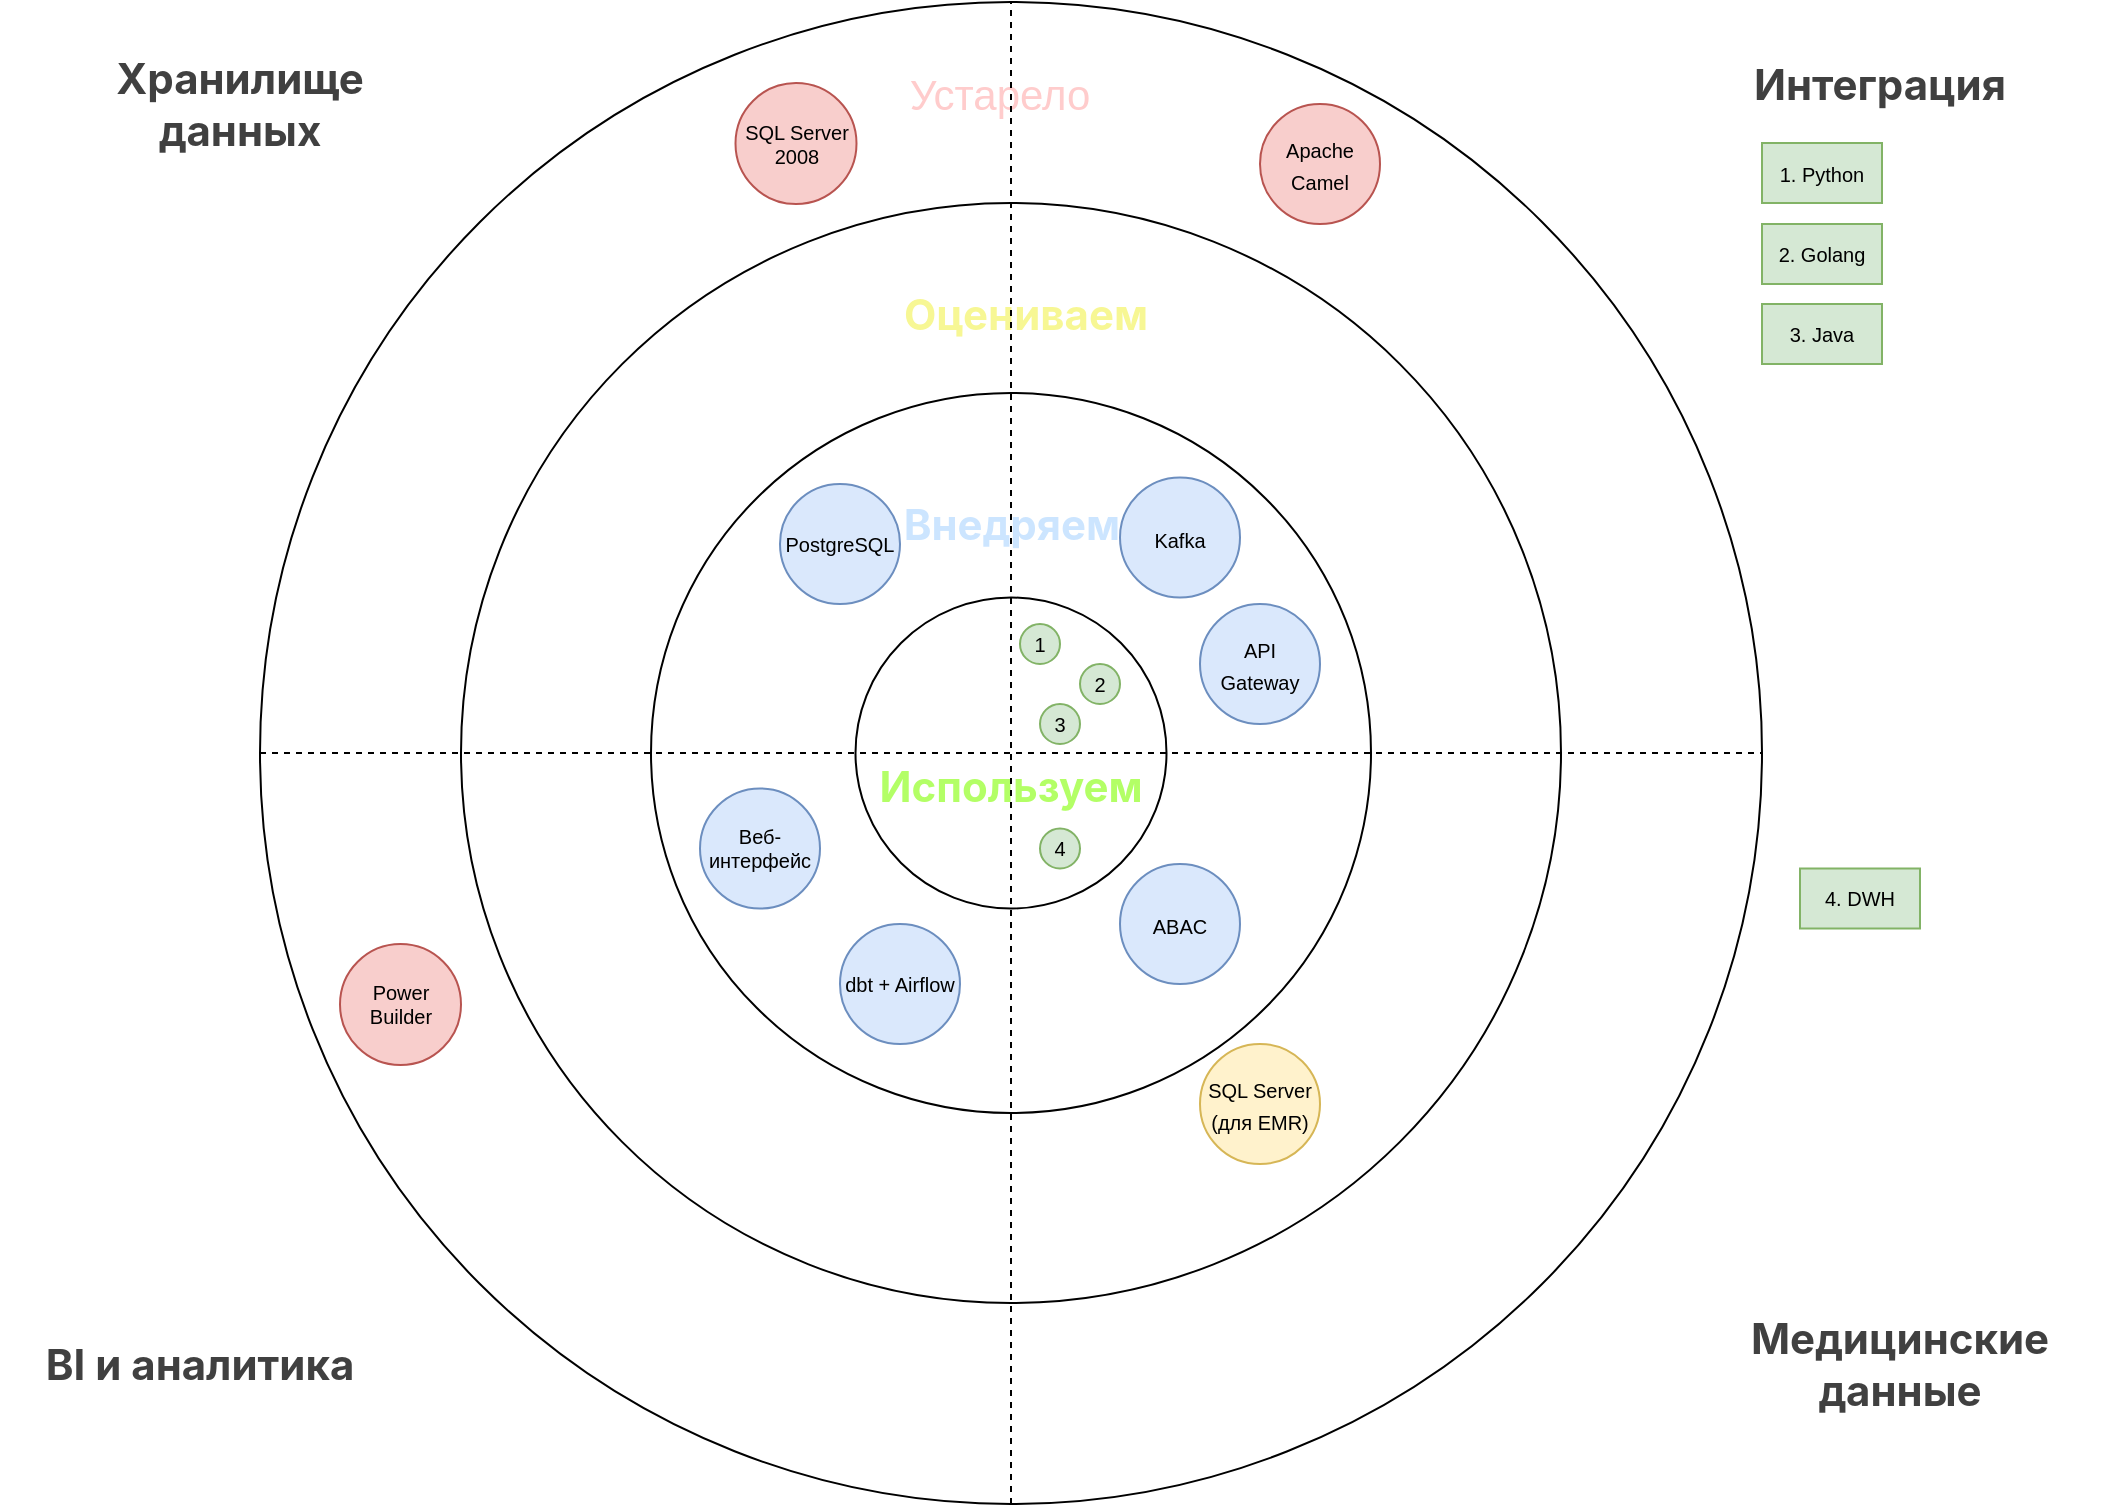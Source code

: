 <mxfile version="26.2.2">
  <diagram name="Страница 1" id="iZmvzMKgDoDC7Smftsxc">
    <mxGraphModel dx="2017" dy="-461" grid="1" gridSize="10" guides="1" tooltips="1" connect="1" arrows="1" fold="1" page="1" pageScale="1" pageWidth="827" pageHeight="1169" math="0" shadow="0">
      <root>
        <mxCell id="0" />
        <mxCell id="1" parent="0" />
        <mxCell id="FRCqEFteMWqTk38EWvlJ-1" value="" style="ellipse;whiteSpace=wrap;html=1;aspect=fixed;" parent="1" vertex="1">
          <mxGeometry x="-10" y="1169" width="751" height="751" as="geometry" />
        </mxCell>
        <mxCell id="FRCqEFteMWqTk38EWvlJ-2" value="" style="ellipse;whiteSpace=wrap;html=1;aspect=fixed;" parent="1" vertex="1">
          <mxGeometry x="90.5" y="1269.5" width="550" height="550" as="geometry" />
        </mxCell>
        <mxCell id="FRCqEFteMWqTk38EWvlJ-3" value="" style="ellipse;whiteSpace=wrap;html=1;aspect=fixed;" parent="1" vertex="1">
          <mxGeometry x="185.5" y="1364.5" width="360" height="360" as="geometry" />
        </mxCell>
        <mxCell id="FRCqEFteMWqTk38EWvlJ-4" value="" style="ellipse;whiteSpace=wrap;html=1;aspect=fixed;" parent="1" vertex="1">
          <mxGeometry x="287.75" y="1466.75" width="155.5" height="155.5" as="geometry" />
        </mxCell>
        <mxCell id="FRCqEFteMWqTk38EWvlJ-5" value="&lt;font color=&quot;#ffcccc&quot;&gt;&lt;span style=&quot;font-size: 21px;&quot;&gt;Устарело&lt;/span&gt;&lt;/font&gt;" style="text;html=1;strokeColor=none;fillColor=none;align=center;verticalAlign=middle;whiteSpace=wrap;rounded=0;fontColor=#99FF33;" parent="1" vertex="1">
          <mxGeometry x="330" y="1200" width="60" height="30" as="geometry" />
        </mxCell>
        <mxCell id="FRCqEFteMWqTk38EWvlJ-6" value="&lt;strong style=&quot;font-family: DeepSeek-CJK-patch, Inter, system-ui, -apple-system, BlinkMacSystemFont, &amp;quot;Segoe UI&amp;quot;, Roboto, &amp;quot;Noto Sans&amp;quot;, Ubuntu, Cantarell, &amp;quot;Helvetica Neue&amp;quot;, Oxygen, &amp;quot;Open Sans&amp;quot;, sans-serif; font-size: 21px; text-align: start; background-color: rgb(255, 255, 255);&quot;&gt;&lt;font color=&quot;#b3ff66&quot;&gt;Используем&lt;/font&gt;&lt;/strong&gt;" style="text;html=1;strokeColor=none;fillColor=none;align=center;verticalAlign=middle;whiteSpace=wrap;rounded=0;fontColor=#CCFF99;fontStyle=1;fontSize=41;" parent="1" vertex="1">
          <mxGeometry x="287.75" y="1530" width="154.5" height="50" as="geometry" />
        </mxCell>
        <mxCell id="FRCqEFteMWqTk38EWvlJ-7" value="&lt;strong style=&quot;font-family: DeepSeek-CJK-patch, Inter, system-ui, -apple-system, BlinkMacSystemFont, &amp;quot;Segoe UI&amp;quot;, Roboto, &amp;quot;Noto Sans&amp;quot;, Ubuntu, Cantarell, &amp;quot;Helvetica Neue&amp;quot;, Oxygen, &amp;quot;Open Sans&amp;quot;, sans-serif; text-align: start; background-color: rgb(255, 255, 255);&quot;&gt;&lt;font color=&quot;#cce5ff&quot; style=&quot;font-size: 21px;&quot;&gt;Внедряем&lt;/font&gt;&lt;/strong&gt;" style="text;html=1;strokeColor=none;fillColor=none;align=center;verticalAlign=middle;whiteSpace=wrap;rounded=0;fontSize=21;fontColor=#F7F794;" parent="1" vertex="1">
          <mxGeometry x="301" y="1410" width="130" height="40" as="geometry" />
        </mxCell>
        <mxCell id="FRCqEFteMWqTk38EWvlJ-8" value="&lt;strong style=&quot;font-family: DeepSeek-CJK-patch, Inter, system-ui, -apple-system, BlinkMacSystemFont, &amp;quot;Segoe UI&amp;quot;, Roboto, &amp;quot;Noto Sans&amp;quot;, Ubuntu, Cantarell, &amp;quot;Helvetica Neue&amp;quot;, Oxygen, &amp;quot;Open Sans&amp;quot;, sans-serif; text-align: start; background-color: rgb(255, 255, 255);&quot;&gt;&lt;font style=&quot;font-size: 21px;&quot; color=&quot;#f7f794&quot;&gt;Оцениваем&lt;/font&gt;&lt;/strong&gt;" style="text;html=1;strokeColor=none;fillColor=none;align=center;verticalAlign=middle;whiteSpace=wrap;rounded=0;fontSize=21;fontColor=#CCE5FF;" parent="1" vertex="1">
          <mxGeometry x="303.25" y="1300" width="140" height="50" as="geometry" />
        </mxCell>
        <mxCell id="FRCqEFteMWqTk38EWvlJ-9" value="" style="endArrow=none;html=1;rounded=0;fontSize=21;fontColor=#FFCCCC;entryX=0.5;entryY=0;entryDx=0;entryDy=0;exitX=0.5;exitY=1;exitDx=0;exitDy=0;strokeWidth=1;dashed=1;" parent="1" source="FRCqEFteMWqTk38EWvlJ-1" target="FRCqEFteMWqTk38EWvlJ-1" edge="1">
          <mxGeometry width="50" height="50" relative="1" as="geometry">
            <mxPoint x="390" y="1560" as="sourcePoint" />
            <mxPoint x="440" y="1510" as="targetPoint" />
          </mxGeometry>
        </mxCell>
        <mxCell id="FRCqEFteMWqTk38EWvlJ-10" value="" style="endArrow=none;html=1;rounded=0;fontSize=21;fontColor=#FFCCCC;exitX=0;exitY=0.5;exitDx=0;exitDy=0;entryX=1;entryY=0.5;entryDx=0;entryDy=0;dashed=1;" parent="1" source="FRCqEFteMWqTk38EWvlJ-1" target="FRCqEFteMWqTk38EWvlJ-1" edge="1">
          <mxGeometry width="50" height="50" relative="1" as="geometry">
            <mxPoint x="390" y="1560" as="sourcePoint" />
            <mxPoint x="440" y="1510" as="targetPoint" />
          </mxGeometry>
        </mxCell>
        <mxCell id="FRCqEFteMWqTk38EWvlJ-11" value="&lt;strong style=&quot;color: rgb(64, 64, 64); font-family: DeepSeek-CJK-patch, Inter, system-ui, -apple-system, BlinkMacSystemFont, &amp;quot;Segoe UI&amp;quot;, Roboto, &amp;quot;Noto Sans&amp;quot;, Ubuntu, Cantarell, &amp;quot;Helvetica Neue&amp;quot;, Oxygen, &amp;quot;Open Sans&amp;quot;, sans-serif; font-style: normal; font-variant-ligatures: normal; font-variant-caps: normal; letter-spacing: normal; orphans: 2; text-align: start; text-indent: 0px; text-transform: none; widows: 2; word-spacing: 0px; -webkit-text-stroke-width: 0px; background-color: rgb(255, 255, 255); text-decoration-thickness: initial; text-decoration-style: initial; text-decoration-color: initial;&quot;&gt;&lt;font style=&quot;font-size: 21px;&quot;&gt;Хранилище данных&lt;/font&gt;&lt;/strong&gt;" style="text;html=1;strokeColor=none;fillColor=none;align=center;verticalAlign=middle;whiteSpace=wrap;rounded=0;fontSize=21;fontColor=#000000;" parent="1" vertex="1">
          <mxGeometry x="-120" y="1190" width="200" height="60" as="geometry" />
        </mxCell>
        <mxCell id="FRCqEFteMWqTk38EWvlJ-12" value="&lt;strong style=&quot;color: rgb(64, 64, 64); font-family: DeepSeek-CJK-patch, Inter, system-ui, -apple-system, BlinkMacSystemFont, &amp;quot;Segoe UI&amp;quot;, Roboto, &amp;quot;Noto Sans&amp;quot;, Ubuntu, Cantarell, &amp;quot;Helvetica Neue&amp;quot;, Oxygen, &amp;quot;Open Sans&amp;quot;, sans-serif; font-style: normal; font-variant-ligatures: normal; font-variant-caps: normal; letter-spacing: normal; orphans: 2; text-align: start; text-indent: 0px; text-transform: none; widows: 2; word-spacing: 0px; -webkit-text-stroke-width: 0px; background-color: rgb(255, 255, 255); text-decoration-thickness: initial; text-decoration-style: initial; text-decoration-color: initial;&quot;&gt;&lt;font style=&quot;font-size: 21px;&quot;&gt;Интеграция&lt;/font&gt;&lt;/strong&gt;" style="text;html=1;strokeColor=none;fillColor=none;align=center;verticalAlign=middle;whiteSpace=wrap;rounded=0;fontSize=21;fontColor=#000000;" parent="1" vertex="1">
          <mxGeometry x="700" y="1180" width="200" height="60" as="geometry" />
        </mxCell>
        <mxCell id="FRCqEFteMWqTk38EWvlJ-13" value="&lt;div style=&quot;text-align: start;&quot;&gt;&lt;font face=&quot;DeepSeek-CJK-patch, Inter, system-ui, -apple-system, BlinkMacSystemFont, Segoe UI, Roboto, Noto Sans, Ubuntu, Cantarell, Helvetica Neue, Oxygen, Open Sans, sans-serif&quot; color=&quot;#404040&quot;&gt;&lt;span style=&quot;background-color: rgb(255, 255, 255);&quot;&gt;&lt;b&gt;BI и аналитика&lt;/b&gt;&lt;/span&gt;&lt;/font&gt;&lt;/div&gt;" style="text;html=1;strokeColor=none;fillColor=none;align=center;verticalAlign=middle;whiteSpace=wrap;rounded=0;fontSize=21;fontColor=#000000;" parent="1" vertex="1">
          <mxGeometry x="-140" y="1819.5" width="200" height="60" as="geometry" />
        </mxCell>
        <mxCell id="FRCqEFteMWqTk38EWvlJ-14" value="&lt;strong style=&quot;color: rgb(64, 64, 64); font-family: DeepSeek-CJK-patch, Inter, system-ui, -apple-system, BlinkMacSystemFont, &amp;quot;Segoe UI&amp;quot;, Roboto, &amp;quot;Noto Sans&amp;quot;, Ubuntu, Cantarell, &amp;quot;Helvetica Neue&amp;quot;, Oxygen, &amp;quot;Open Sans&amp;quot;, sans-serif; font-style: normal; font-variant-ligatures: normal; font-variant-caps: normal; letter-spacing: normal; orphans: 2; text-align: start; text-indent: 0px; text-transform: none; widows: 2; word-spacing: 0px; -webkit-text-stroke-width: 0px; background-color: rgb(255, 255, 255); text-decoration-thickness: initial; text-decoration-style: initial; text-decoration-color: initial;&quot;&gt;&lt;font style=&quot;font-size: 21px;&quot;&gt;Медицинские данные&lt;/font&gt;&lt;/strong&gt;" style="text;html=1;strokeColor=none;fillColor=none;align=center;verticalAlign=middle;whiteSpace=wrap;rounded=0;fontSize=21;fontColor=#000000;" parent="1" vertex="1">
          <mxGeometry x="710" y="1819.5" width="200" height="60" as="geometry" />
        </mxCell>
        <mxCell id="FRCqEFteMWqTk38EWvlJ-15" value="SQL Server 2008" style="ellipse;whiteSpace=wrap;html=1;aspect=fixed;fontSize=10;fillColor=#f8cecc;strokeColor=#b85450;" parent="1" vertex="1">
          <mxGeometry x="227.75" y="1209.5" width="60.5" height="60.5" as="geometry" />
        </mxCell>
        <mxCell id="FRCqEFteMWqTk38EWvlJ-16" value="PostgreSQL" style="ellipse;whiteSpace=wrap;html=1;aspect=fixed;fontSize=10;fillColor=#dae8fc;strokeColor=#6c8ebf;" parent="1" vertex="1">
          <mxGeometry x="250" y="1410" width="60" height="60" as="geometry" />
        </mxCell>
        <mxCell id="FRCqEFteMWqTk38EWvlJ-17" value="&lt;font style=&quot;font-size: 10px;&quot;&gt;Apache Camel&lt;/font&gt;" style="ellipse;whiteSpace=wrap;html=1;aspect=fixed;fontSize=13;fillColor=#f8cecc;strokeColor=#b85450;" parent="1" vertex="1">
          <mxGeometry x="490" y="1220" width="60" height="60" as="geometry" />
        </mxCell>
        <mxCell id="FRCqEFteMWqTk38EWvlJ-18" value="&lt;font style=&quot;font-size: 10px;&quot;&gt;Kafka&lt;/font&gt;" style="ellipse;whiteSpace=wrap;html=1;aspect=fixed;fontSize=13;fillColor=#dae8fc;strokeColor=#6c8ebf;" parent="1" vertex="1">
          <mxGeometry x="420" y="1406.75" width="60" height="60" as="geometry" />
        </mxCell>
        <mxCell id="FRCqEFteMWqTk38EWvlJ-20" value="&lt;font style=&quot;font-size: 10px;&quot;&gt;API Gateway&lt;/font&gt;" style="ellipse;whiteSpace=wrap;html=1;aspect=fixed;fontSize=13;fillColor=#dae8fc;strokeColor=#6c8ebf;" parent="1" vertex="1">
          <mxGeometry x="460" y="1470" width="60" height="60" as="geometry" />
        </mxCell>
        <mxCell id="FRCqEFteMWqTk38EWvlJ-21" value="Power Builder" style="ellipse;whiteSpace=wrap;html=1;aspect=fixed;fontSize=10;fillColor=#f8cecc;strokeColor=#b85450;" parent="1" vertex="1">
          <mxGeometry x="30" y="1640" width="60.5" height="60.5" as="geometry" />
        </mxCell>
        <mxCell id="FRCqEFteMWqTk38EWvlJ-22" value="&lt;font style=&quot;font-size: 10px;&quot;&gt;SQL Server (для EMR)&lt;/font&gt;" style="ellipse;whiteSpace=wrap;html=1;aspect=fixed;fontSize=13;fillColor=#fff2cc;strokeColor=#d6b656;" parent="1" vertex="1">
          <mxGeometry x="460" y="1690" width="60" height="60" as="geometry" />
        </mxCell>
        <mxCell id="FRCqEFteMWqTk38EWvlJ-23" value="Веб-интерфейс" style="ellipse;whiteSpace=wrap;html=1;aspect=fixed;fontSize=10;fillColor=#dae8fc;strokeColor=#6c8ebf;" parent="1" vertex="1">
          <mxGeometry x="210" y="1562.25" width="60" height="60" as="geometry" />
        </mxCell>
        <mxCell id="FRCqEFteMWqTk38EWvlJ-24" value="&lt;span style=&quot;font-size: 10px;&quot;&gt;ABAC&lt;/span&gt;" style="ellipse;whiteSpace=wrap;html=1;aspect=fixed;fontSize=13;fillColor=#dae8fc;strokeColor=#6c8ebf;" parent="1" vertex="1">
          <mxGeometry x="420" y="1600" width="60" height="60" as="geometry" />
        </mxCell>
        <mxCell id="FRCqEFteMWqTk38EWvlJ-25" value="1" style="ellipse;whiteSpace=wrap;html=1;aspect=fixed;fontSize=10;fillColor=#d5e8d4;strokeColor=#82b366;" parent="1" vertex="1">
          <mxGeometry x="370" y="1480" width="20" height="20" as="geometry" />
        </mxCell>
        <mxCell id="FRCqEFteMWqTk38EWvlJ-26" value="2" style="ellipse;whiteSpace=wrap;html=1;aspect=fixed;fontSize=10;fillColor=#d5e8d4;strokeColor=#82b366;" parent="1" vertex="1">
          <mxGeometry x="400" y="1500" width="20" height="20" as="geometry" />
        </mxCell>
        <mxCell id="FRCqEFteMWqTk38EWvlJ-27" value="3" style="ellipse;whiteSpace=wrap;html=1;aspect=fixed;fontSize=10;fillColor=#d5e8d4;strokeColor=#82b366;" parent="1" vertex="1">
          <mxGeometry x="380" y="1520" width="20" height="20" as="geometry" />
        </mxCell>
        <mxCell id="FRCqEFteMWqTk38EWvlJ-28" value="1. Python" style="text;html=1;strokeColor=#82b366;fillColor=#d5e8d4;align=center;verticalAlign=middle;whiteSpace=wrap;rounded=0;fontSize=10;" parent="1" vertex="1">
          <mxGeometry x="741" y="1239.5" width="60" height="30" as="geometry" />
        </mxCell>
        <mxCell id="FRCqEFteMWqTk38EWvlJ-31" value="2. Golang" style="text;html=1;strokeColor=#82b366;fillColor=#d5e8d4;align=center;verticalAlign=middle;whiteSpace=wrap;rounded=0;fontSize=10;" parent="1" vertex="1">
          <mxGeometry x="741" y="1280" width="60" height="30" as="geometry" />
        </mxCell>
        <mxCell id="FRCqEFteMWqTk38EWvlJ-32" value="3. Java" style="text;html=1;strokeColor=#82b366;fillColor=#d5e8d4;align=center;verticalAlign=middle;whiteSpace=wrap;rounded=0;fontSize=10;" parent="1" vertex="1">
          <mxGeometry x="741" y="1320" width="60" height="30" as="geometry" />
        </mxCell>
        <mxCell id="FRCqEFteMWqTk38EWvlJ-33" value="dbt + Airflow" style="ellipse;whiteSpace=wrap;html=1;aspect=fixed;fontSize=10;fillColor=#dae8fc;strokeColor=#6c8ebf;" parent="1" vertex="1">
          <mxGeometry x="280" y="1630" width="60" height="60" as="geometry" />
        </mxCell>
        <mxCell id="FRCqEFteMWqTk38EWvlJ-35" value="4" style="ellipse;whiteSpace=wrap;html=1;aspect=fixed;fontSize=10;fillColor=#d5e8d4;strokeColor=#82b366;" parent="1" vertex="1">
          <mxGeometry x="380" y="1582.25" width="20" height="20" as="geometry" />
        </mxCell>
        <mxCell id="FRCqEFteMWqTk38EWvlJ-36" value="4. DWH" style="text;html=1;strokeColor=#82b366;fillColor=#d5e8d4;align=center;verticalAlign=middle;whiteSpace=wrap;rounded=0;fontSize=10;" parent="1" vertex="1">
          <mxGeometry x="760" y="1602.25" width="60" height="30" as="geometry" />
        </mxCell>
      </root>
    </mxGraphModel>
  </diagram>
</mxfile>
